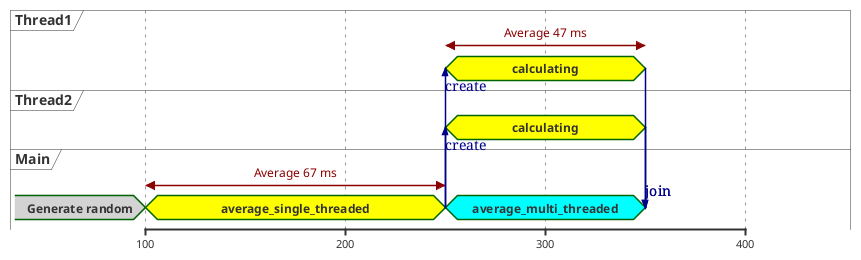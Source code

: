 @startuml

concise Thread1
concise Thread2
concise Main

Main is "Generate random" #LightGray
scale 100 as 200 pixels

@100

Main is average_single_threaded #Yellow

@250

Main is average_multi_threaded #Cyan
Main -> Thread1 : create
Main -> Thread2 : create

Thread1 is calculating #Yellow
Thread2 is calculating #Yellow

Main@100 <-> @250 : Average 67 ms

@350

Thread1 -> Main : join
Thread2 -> Main : join

Main is {hidden}
Thread1 is {hidden}
Thread2 is {hidden}

Thread1@250 <-> @350 : Average 47 ms

@enduml